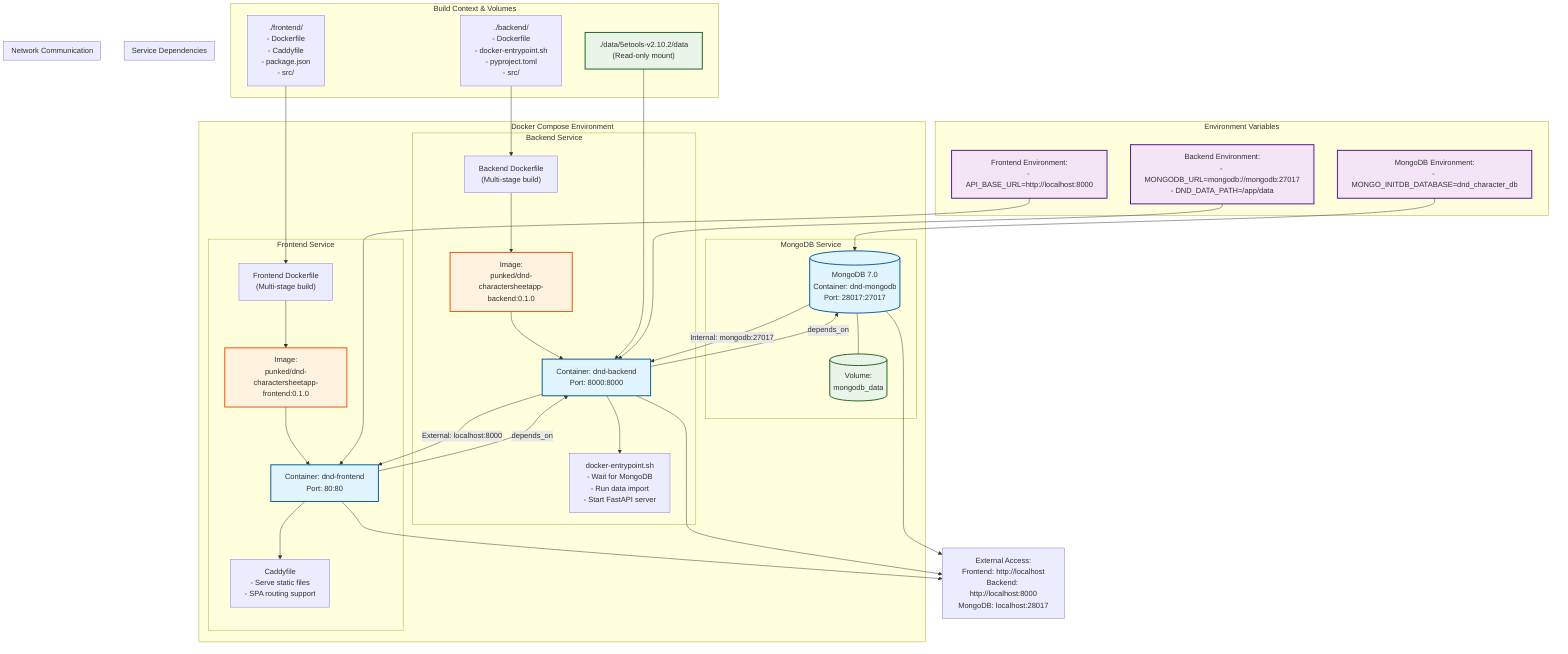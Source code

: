 flowchart TB
    subgraph "Docker Compose Environment"
        subgraph "MongoDB Service"
            MongoDB[("MongoDB 7.0<br/>Container: dnd-mongodb<br/>Port: 28017:27017")]
            MongoData[("Volume:<br/>mongodb_data")]
            MongoDB --- MongoData
        end
        
        subgraph "Backend Service"
            BackendImg["Image:<br/>punked/dnd-charactersheetapp-backend:0.1.0"]
            BackendContainer["Container: dnd-backend<br/>Port: 8000:8000"]
            BackendDockerfile["Backend Dockerfile<br/>(Multi-stage build)"]
            BackendEntrypoint["docker-entrypoint.sh<br/>- Wait for MongoDB<br/>- Run data import<br/>- Start FastAPI server"]
            
            BackendImg --> BackendContainer
            BackendDockerfile --> BackendImg
            BackendContainer --> BackendEntrypoint
        end
        
        subgraph "Frontend Service"
            FrontendImg["Image:<br/>punked/dnd-charactersheetapp-frontend:0.1.0"]
            FrontendContainer["Container: dnd-frontend<br/>Port: 80:80"]
            FrontendDockerfile["Frontend Dockerfile<br/>(Multi-stage build)"]
            FrontendCaddy["Caddyfile<br/>- Serve static files<br/>- SPA routing support"]
            
            FrontendImg --> FrontendContainer
            FrontendDockerfile --> FrontendImg
            FrontendContainer --> FrontendCaddy
        end
    end
    
    subgraph "Build Context & Volumes"
        BackendBuild["./backend/<br/>- Dockerfile<br/>- docker-entrypoint.sh<br/>- pyproject.toml<br/>- src/"]
        FrontendBuild["./frontend/<br/>- Dockerfile<br/>- Caddyfile<br/>- package.json<br/>- src/"]
        DataVolume["./data/5etools-v2.10.2/data<br/>(Read-only mount)"]
        
        BackendBuild --> BackendDockerfile
        FrontendBuild --> FrontendDockerfile
        DataVolume --> BackendContainer
    end
    
    subgraph "Environment Variables"
        BackendEnv["Backend Environment:<br/>- MONGODB_URL=mongodb://mongodb:27017<br/>- DND_DATA_PATH=/app/data"]
        FrontendEnv["Frontend Environment:<br/>- API_BASE_URL=http://localhost:8000"]
        MongoEnv["MongoDB Environment:<br/>- MONGO_INITDB_DATABASE=dnd_character_db"]
        
        BackendEnv --> BackendContainer
        FrontendEnv --> FrontendContainer
        MongoEnv --> MongoDB
    end
    
    subgraph "Service Dependencies"
        BackendContainer -->|depends_on| MongoDB
        FrontendContainer -->|depends_on| BackendContainer
    end
    
    subgraph "Network Communication"
        MongoDB -->|Internal: mongodb:27017| BackendContainer
        BackendContainer -->|External: localhost:8000| FrontendContainer
    end
    
    External["External Access:<br/>Frontend: http://localhost<br/>Backend: http://localhost:8000<br/>MongoDB: localhost:28017"]
    
    FrontendContainer --> External
    BackendContainer --> External
    MongoDB --> External
    
    classDef containerBox fill:#e1f5fe,stroke:#01579b,stroke-width:2px
    classDef envBox fill:#f3e5f5,stroke:#4a148c,stroke-width:2px
    classDef volumeBox fill:#e8f5e8,stroke:#1b5e20,stroke-width:2px
    classDef serviceBox fill:#fff3e0,stroke:#e65100,stroke-width:2px
    
    class BackendContainer,FrontendContainer,MongoDB containerBox
    class BackendEnv,FrontendEnv,MongoEnv envBox
    class MongoData,DataVolume volumeBox
    class BackendImg,FrontendImg serviceBox